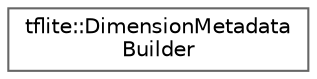digraph "Graphical Class Hierarchy"
{
 // LATEX_PDF_SIZE
  bgcolor="transparent";
  edge [fontname=Helvetica,fontsize=10,labelfontname=Helvetica,labelfontsize=10];
  node [fontname=Helvetica,fontsize=10,shape=box,height=0.2,width=0.4];
  rankdir="LR";
  Node0 [id="Node000000",label="tflite::DimensionMetadata\lBuilder",height=0.2,width=0.4,color="grey40", fillcolor="white", style="filled",URL="$structtflite_1_1_dimension_metadata_builder.html",tooltip=" "];
}
